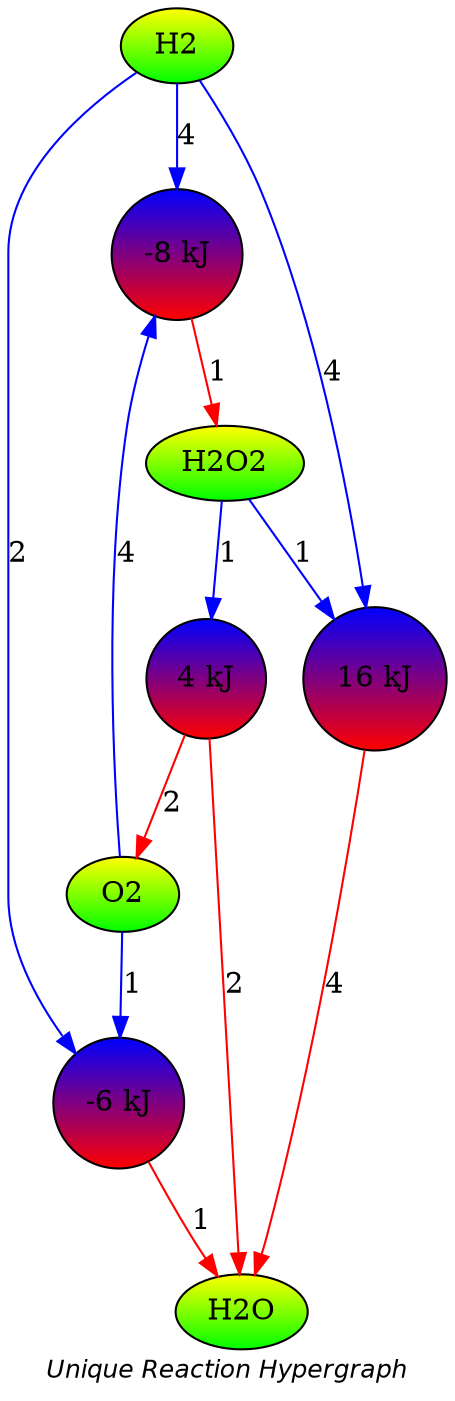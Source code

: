 digraph "Unique Reaction Hypergraph"{
graph[fontname = "Helvetica-Oblique",
fontsize = 12,
label = "Unique Reaction Hypergraph",
size = "12,12"];
15510466 [label="H2" fillcolor="green:yellow" style="filled" gradientangle=90];
6614365 [label="O2" fillcolor="green:yellow" style="filled" gradientangle=90];
823098 [label="H2O" fillcolor="green:yellow" style="filled" gradientangle=90];
50208988 [label="H2O2" fillcolor="green:yellow" style="filled" gradientangle=90];
37554663 [label="-6 kJ" shape=circle fillcolor="red:blue" style="filled" gradientangle=90];
15510466 -> 37554663 [label ="2" color="blue"];
6614365 -> 37554663 [label ="1" color="blue"];
37554663 -> 823098 [label ="1" color="red"];
47345269 [label="-8 kJ" shape=circle fillcolor="red:blue" style="filled" gradientangle=90];
15510466 -> 47345269 [label ="4" color="blue"];
6614365 -> 47345269 [label ="4" color="blue"];
47345269 -> 50208988 [label ="1" color="red"];
6944508 [label="16 kJ" shape=circle fillcolor="red:blue" style="filled" gradientangle=90];
15510466 -> 6944508 [label ="4" color="blue"];
50208988 -> 6944508 [label ="1" color="blue"];
6944508 -> 823098 [label ="4" color="red"];
55620207 [label="4 kJ" shape=circle fillcolor="red:blue" style="filled" gradientangle=90];
50208988 -> 55620207 [label ="1" color="blue"];
55620207 -> 6614365 [label ="2" color="red"];
55620207 -> 823098 [label ="2" color="red"];
}
